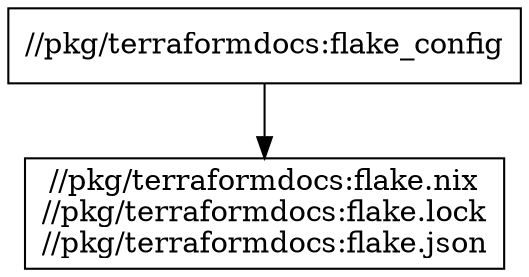 digraph mygraph {
  node [shape=box];
  "//pkg/terraformdocs:flake_config"
  "//pkg/terraformdocs:flake_config" -> "//pkg/terraformdocs:flake.nix\n//pkg/terraformdocs:flake.lock\n//pkg/terraformdocs:flake.json"
  "//pkg/terraformdocs:flake.nix\n//pkg/terraformdocs:flake.lock\n//pkg/terraformdocs:flake.json"
}
